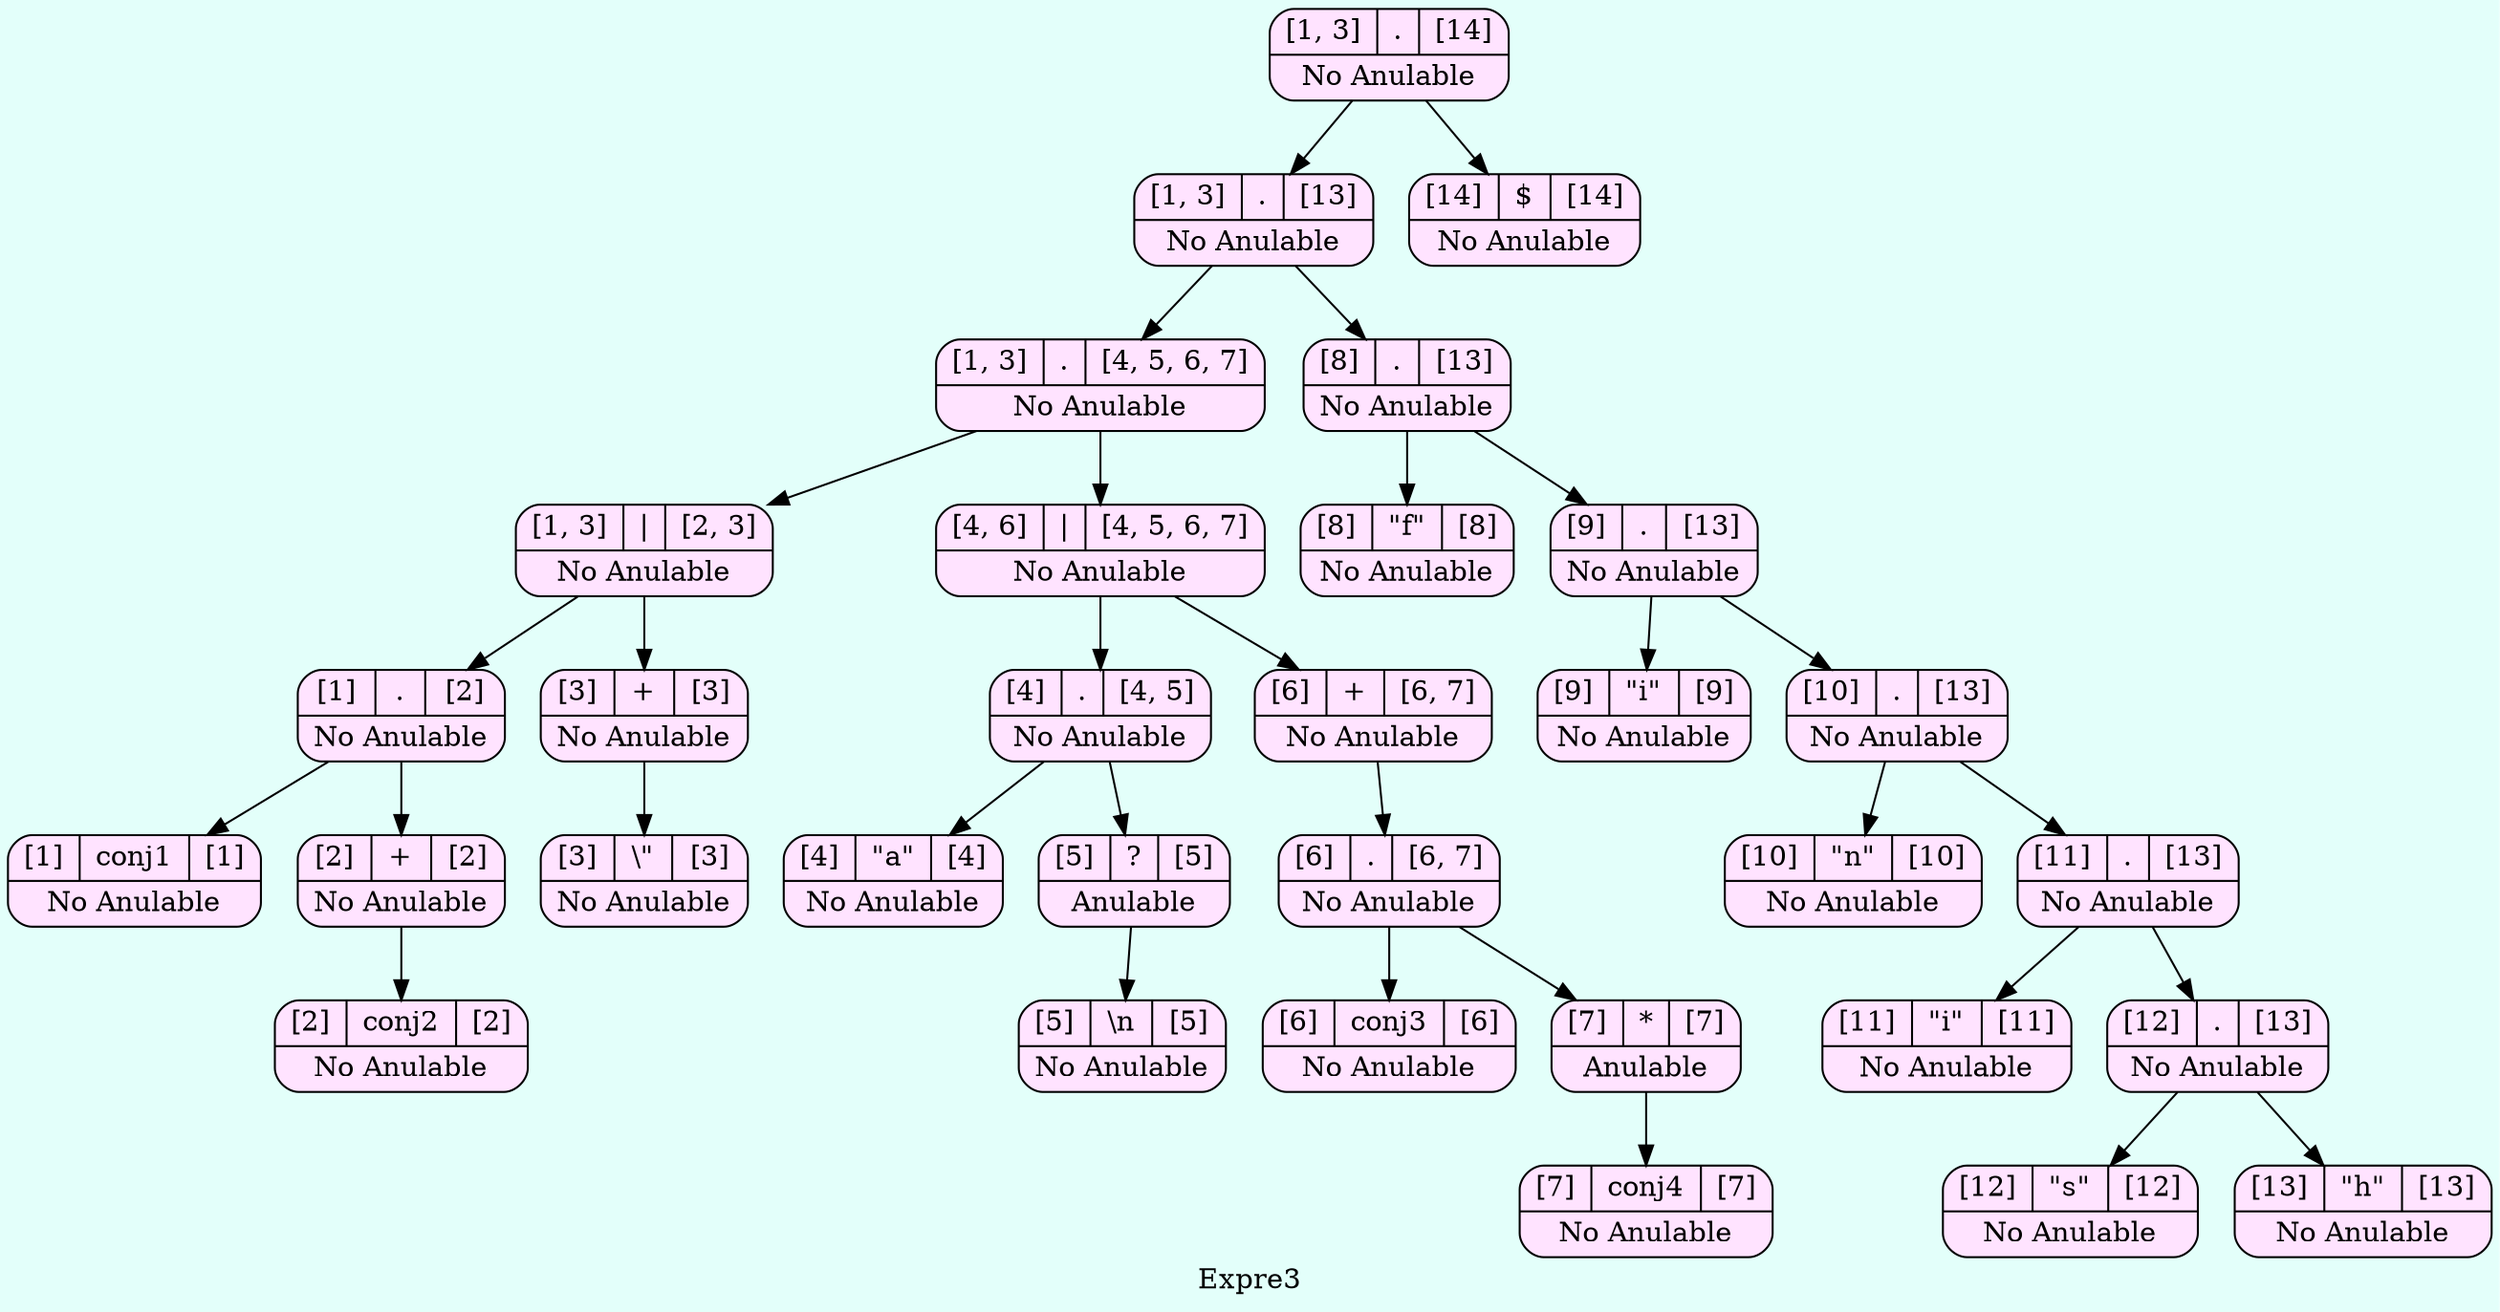 digraph structs {
  bgcolor = "#E3FFFA"
   node [shape=Mrecord fillcolor="#FFE3FF" style =filled];
label ="Expre3"
    struct1036571663    [label="{{[1, 3]|<here>.|[14]}|No Anulable}"];
    struct1036571663-> struct1165162500
    struct1165162500    [label="{{[1, 3]|<here>.|[13]}|No Anulable}"];
    struct1165162500-> struct56123779
    struct56123779    [label="{{[1, 3]|<here>.|[4, 5, 6, 7]}|No Anulable}"];
    struct56123779-> struct740728788
    struct740728788    [label="{{[1, 3]|<here>\||[2, 3]}|No Anulable}"];
    struct740728788-> struct1471500019
    struct1471500019    [label="{{[1]|<here>.|[2]}|No Anulable}"];
    struct1471500019-> struct97857241
    struct97857241    [label="{{[1]|<here>conj1|[1]}|No Anulable}"];
    struct1471500019-> struct1161892761
    struct1161892761    [label="{{[2]|<here>+|[2]}|No Anulable}"];
    struct1161892761-> struct1560411354
    struct1560411354    [label="{{[2]|<here>conj2|[2]}|No Anulable}"];
    struct740728788-> struct540996447
    struct540996447    [label="{{[3]|<here>+|[3]}|No Anulable}"];
    struct540996447-> struct212972135
    struct212972135    [label="{{[3]|<here>\\\"|[3]}|No Anulable}"];
    struct56123779-> struct1092728243
    struct1092728243    [label="{{[4, 6]|<here>\||[4, 5, 6, 7]}|No Anulable}"];
    struct1092728243-> struct320108129
    struct320108129    [label="{{[4]|<here>.|[4, 5]}|No Anulable}"];
    struct320108129-> struct1147652951
    struct1147652951    [label="{{[4]|<here>\"a\"|[4]}|No Anulable}"];
    struct320108129-> struct1170500406
    struct1170500406    [label="{{[5]|<here>?|[5]}|Anulable}"];
    struct1170500406-> struct151310864
    struct151310864    [label="{{[5]|<here>\\n|[5]}|No Anulable}"];
    struct1092728243-> struct965941807
    struct965941807    [label="{{[6]|<here>+|[6, 7]}|No Anulable}"];
    struct965941807-> struct1137984313
    struct1137984313    [label="{{[6]|<here>.|[6, 7]}|No Anulable}"];
    struct1137984313-> struct632233390
    struct632233390    [label="{{[6]|<here>conj3|[6]}|No Anulable}"];
    struct1137984313-> struct177528665
    struct177528665    [label="{{[7]|<here>*|[7]}|Anulable}"];
    struct177528665-> struct737668678
    struct737668678    [label="{{[7]|<here>conj4|[7]}|No Anulable}"];
    struct1165162500-> struct1247526282
    struct1247526282    [label="{{[8]|<here>.|[13]}|No Anulable}"];
    struct1247526282-> struct390368002
    struct390368002    [label="{{[8]|<here>\"f\"|[8]}|No Anulable}"];
    struct1247526282-> struct990306468
    struct990306468    [label="{{[9]|<here>.|[13]}|No Anulable}"];
    struct990306468-> struct798469212
    struct798469212    [label="{{[9]|<here>\"i\"|[9]}|No Anulable}"];
    struct990306468-> struct943186889
    struct943186889    [label="{{[10]|<here>.|[13]}|No Anulable}"];
    struct943186889-> struct194540374
    struct194540374    [label="{{[10]|<here>\"n\"|[10]}|No Anulable}"];
    struct943186889-> struct118993217
    struct118993217    [label="{{[11]|<here>.|[13]}|No Anulable}"];
    struct118993217-> struct368056499
    struct368056499    [label="{{[11]|<here>\"i\"|[11]}|No Anulable}"];
    struct118993217-> struct316573807
    struct316573807    [label="{{[12]|<here>.|[13]}|No Anulable}"];
    struct316573807-> struct1511283617
    struct1511283617    [label="{{[12]|<here>\"s\"|[12]}|No Anulable}"];
    struct316573807-> struct1622373403
    struct1622373403    [label="{{[13]|<here>\"h\"|[13]}|No Anulable}"];
    struct1036571663-> struct1972620606
    struct1972620606    [label="{{[14]|<here>$|[14]}|No Anulable}"];

}